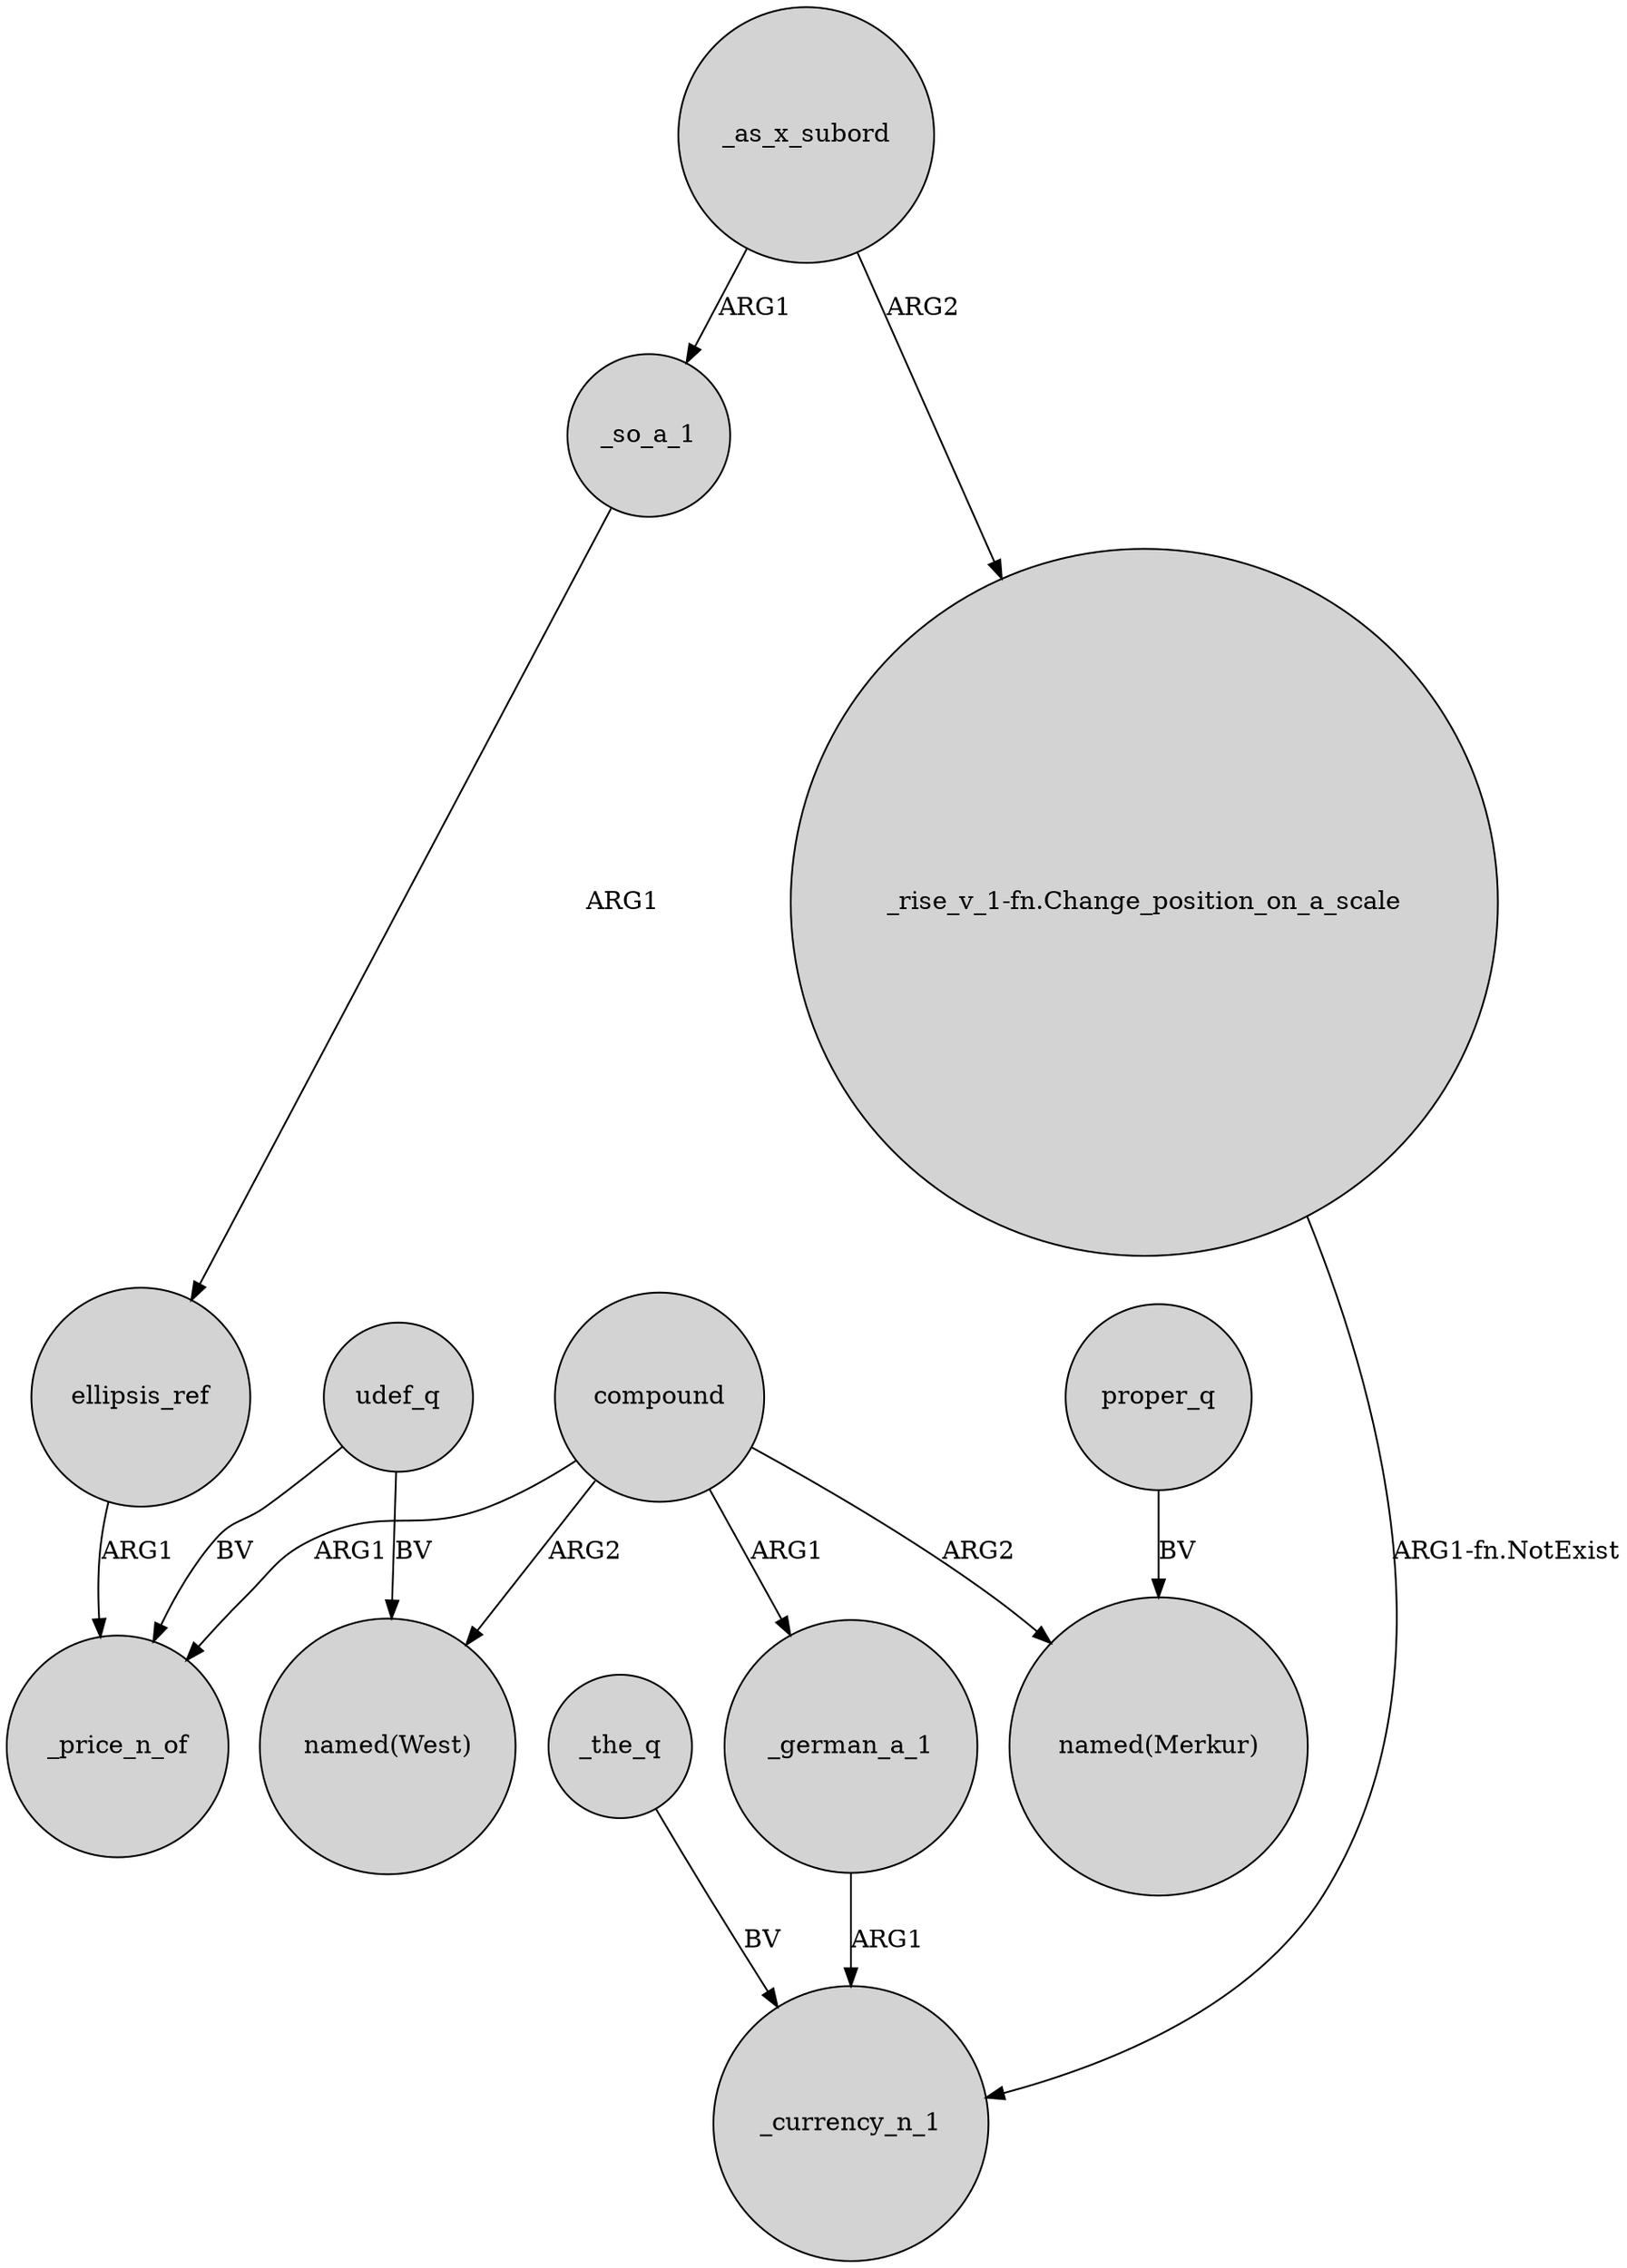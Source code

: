 digraph {
	node [shape=circle style=filled]
	compound -> "named(West)" [label=ARG2]
	_as_x_subord -> _so_a_1 [label=ARG1]
	_the_q -> _currency_n_1 [label=BV]
	_as_x_subord -> "_rise_v_1-fn.Change_position_on_a_scale" [label=ARG2]
	_german_a_1 -> _currency_n_1 [label=ARG1]
	udef_q -> "named(West)" [label=BV]
	udef_q -> _price_n_of [label=BV]
	compound -> _price_n_of [label=ARG1]
	proper_q -> "named(Merkur)" [label=BV]
	ellipsis_ref -> _price_n_of [label=ARG1]
	compound -> "named(Merkur)" [label=ARG2]
	_so_a_1 -> ellipsis_ref [label=ARG1]
	"_rise_v_1-fn.Change_position_on_a_scale" -> _currency_n_1 [label="ARG1-fn.NotExist"]
	compound -> _german_a_1 [label=ARG1]
}
